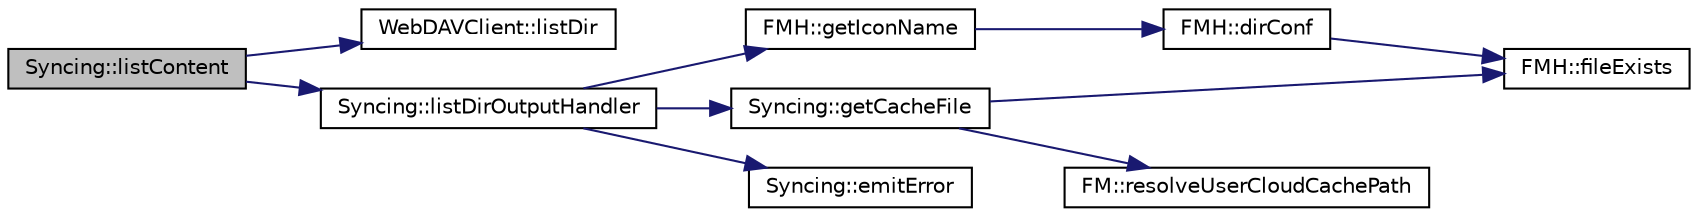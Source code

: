 digraph "Syncing::listContent"
{
 // INTERACTIVE_SVG=YES
 // LATEX_PDF_SIZE
  edge [fontname="Helvetica",fontsize="10",labelfontname="Helvetica",labelfontsize="10"];
  node [fontname="Helvetica",fontsize="10",shape=record];
  rankdir="LR";
  Node99 [label="Syncing::listContent",height=0.2,width=0.4,color="black", fillcolor="grey75", style="filled", fontcolor="black",tooltip=" "];
  Node99 -> Node100 [color="midnightblue",fontsize="10",style="solid",fontname="Helvetica"];
  Node100 [label="WebDAVClient::listDir",height=0.2,width=0.4,color="black", fillcolor="white", style="filled",URL="$class_web_d_a_v_client.html#a56cd81c3d7676e61695a190103bf54d8",tooltip=" "];
  Node99 -> Node101 [color="midnightblue",fontsize="10",style="solid",fontname="Helvetica"];
  Node101 [label="Syncing::listDirOutputHandler",height=0.2,width=0.4,color="black", fillcolor="white", style="filled",URL="$class_syncing.html#a5c67f1250fd3e91ada19e5e1674dd330",tooltip=" "];
  Node101 -> Node102 [color="midnightblue",fontsize="10",style="solid",fontname="Helvetica"];
  Node102 [label="FMH::getIconName",height=0.2,width=0.4,color="black", fillcolor="white", style="filled",URL="$namespace_f_m_h.html#ab081b4a8e2faedbe025f94fa44113bac",tooltip=" "];
  Node102 -> Node103 [color="midnightblue",fontsize="10",style="solid",fontname="Helvetica"];
  Node103 [label="FMH::dirConf",height=0.2,width=0.4,color="black", fillcolor="white", style="filled",URL="$namespace_f_m_h.html#a1b405335d77e0369742dde8540bc7add",tooltip=" "];
  Node103 -> Node104 [color="midnightblue",fontsize="10",style="solid",fontname="Helvetica"];
  Node104 [label="FMH::fileExists",height=0.2,width=0.4,color="black", fillcolor="white", style="filled",URL="$namespace_f_m_h.html#a96fb85b0283389ba71e8a20daeab400f",tooltip=" "];
  Node101 -> Node105 [color="midnightblue",fontsize="10",style="solid",fontname="Helvetica"];
  Node105 [label="Syncing::getCacheFile",height=0.2,width=0.4,color="black", fillcolor="white", style="filled",URL="$class_syncing.html#a1a6ee2e16630d4474846dd8f50ed87d7",tooltip=" "];
  Node105 -> Node104 [color="midnightblue",fontsize="10",style="solid",fontname="Helvetica"];
  Node105 -> Node106 [color="midnightblue",fontsize="10",style="solid",fontname="Helvetica"];
  Node106 [label="FM::resolveUserCloudCachePath",height=0.2,width=0.4,color="black", fillcolor="white", style="filled",URL="$class_f_m.html#acae92041969d1a3bd16e149827623bcc",tooltip=" "];
  Node101 -> Node107 [color="midnightblue",fontsize="10",style="solid",fontname="Helvetica"];
  Node107 [label="Syncing::emitError",height=0.2,width=0.4,color="black", fillcolor="white", style="filled",URL="$class_syncing.html#a02d84a787aec374dbffa16931db397c1",tooltip=" "];
}
